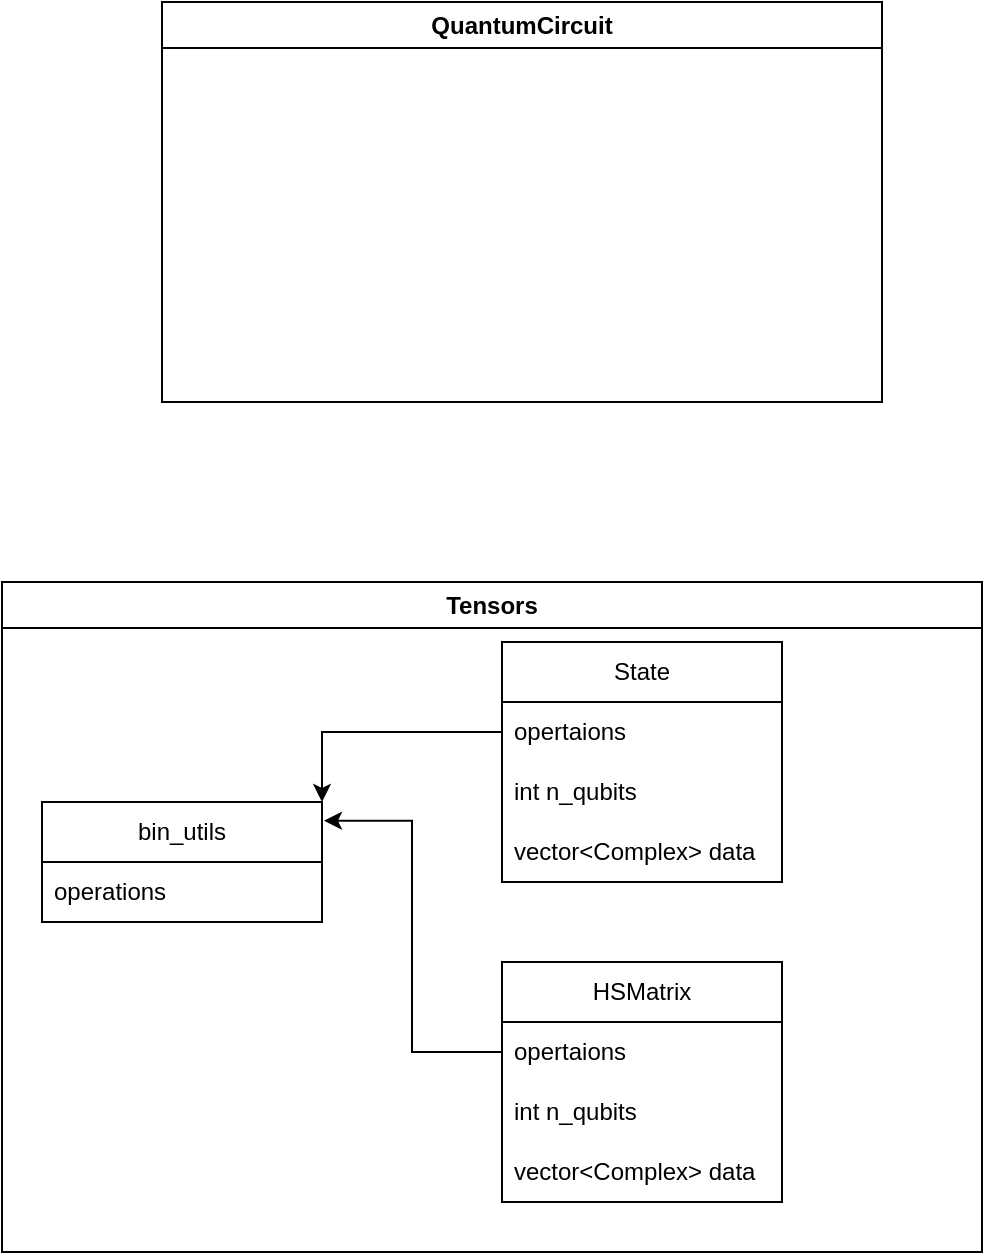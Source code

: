 <mxfile version="24.7.6">
  <diagram name="Page-1" id="x-qG1IfEhME5JwyJ-67E">
    <mxGraphModel dx="1308" dy="1957" grid="1" gridSize="10" guides="1" tooltips="1" connect="1" arrows="1" fold="1" page="1" pageScale="1" pageWidth="850" pageHeight="1100" math="0" shadow="0">
      <root>
        <mxCell id="0" />
        <mxCell id="1" parent="0" />
        <mxCell id="NoPwjyz6uO1jpUqEw4Ve-11" value="&lt;div&gt;Tensors&lt;/div&gt;" style="swimlane;whiteSpace=wrap;html=1;rounded=0;" vertex="1" parent="1">
          <mxGeometry x="50" y="70" width="490" height="335" as="geometry" />
        </mxCell>
        <mxCell id="NoPwjyz6uO1jpUqEw4Ve-1" value="&lt;div&gt;bin_utils&lt;/div&gt;" style="swimlane;fontStyle=0;childLayout=stackLayout;horizontal=1;startSize=30;horizontalStack=0;resizeParent=1;resizeParentMax=0;resizeLast=0;collapsible=1;marginBottom=0;whiteSpace=wrap;html=1;" vertex="1" parent="NoPwjyz6uO1jpUqEw4Ve-11">
          <mxGeometry x="20" y="110" width="140" height="60" as="geometry" />
        </mxCell>
        <mxCell id="NoPwjyz6uO1jpUqEw4Ve-3" value="operations" style="text;strokeColor=none;fillColor=none;align=left;verticalAlign=middle;spacingLeft=4;spacingRight=4;overflow=hidden;points=[[0,0.5],[1,0.5]];portConstraint=eastwest;rotatable=0;whiteSpace=wrap;html=1;" vertex="1" parent="NoPwjyz6uO1jpUqEw4Ve-1">
          <mxGeometry y="30" width="140" height="30" as="geometry" />
        </mxCell>
        <mxCell id="NoPwjyz6uO1jpUqEw4Ve-16" value="State" style="swimlane;fontStyle=0;childLayout=stackLayout;horizontal=1;startSize=30;horizontalStack=0;resizeParent=1;resizeParentMax=0;resizeLast=0;collapsible=1;marginBottom=0;whiteSpace=wrap;html=1;swimlaneLine=1;" vertex="1" parent="NoPwjyz6uO1jpUqEw4Ve-11">
          <mxGeometry x="250" y="30" width="140" height="120" as="geometry" />
        </mxCell>
        <mxCell id="NoPwjyz6uO1jpUqEw4Ve-17" value="&lt;div&gt;opertaions&lt;/div&gt;" style="text;strokeColor=none;fillColor=none;align=left;verticalAlign=middle;spacingLeft=4;spacingRight=4;overflow=hidden;points=[[0,0.5],[1,0.5]];portConstraint=eastwest;rotatable=0;whiteSpace=wrap;html=1;" vertex="1" parent="NoPwjyz6uO1jpUqEw4Ve-16">
          <mxGeometry y="30" width="140" height="30" as="geometry" />
        </mxCell>
        <mxCell id="NoPwjyz6uO1jpUqEw4Ve-18" value="int n_qubits" style="text;strokeColor=none;fillColor=none;align=left;verticalAlign=middle;spacingLeft=4;spacingRight=4;overflow=hidden;points=[[0,0.5],[1,0.5]];portConstraint=eastwest;rotatable=0;whiteSpace=wrap;html=1;" vertex="1" parent="NoPwjyz6uO1jpUqEw4Ve-16">
          <mxGeometry y="60" width="140" height="30" as="geometry" />
        </mxCell>
        <mxCell id="NoPwjyz6uO1jpUqEw4Ve-21" value="&lt;div&gt;vector&amp;lt;Complex&amp;gt; data&lt;/div&gt;" style="text;strokeColor=none;fillColor=none;align=left;verticalAlign=middle;spacingLeft=4;spacingRight=4;overflow=hidden;points=[[0,0.5],[1,0.5]];portConstraint=eastwest;rotatable=0;whiteSpace=wrap;html=1;" vertex="1" parent="NoPwjyz6uO1jpUqEw4Ve-16">
          <mxGeometry y="90" width="140" height="30" as="geometry" />
        </mxCell>
        <mxCell id="NoPwjyz6uO1jpUqEw4Ve-22" value="&lt;div&gt;HSMatrix&lt;/div&gt;" style="swimlane;fontStyle=0;childLayout=stackLayout;horizontal=1;startSize=30;horizontalStack=0;resizeParent=1;resizeParentMax=0;resizeLast=0;collapsible=1;marginBottom=0;whiteSpace=wrap;html=1;swimlaneLine=1;" vertex="1" parent="NoPwjyz6uO1jpUqEw4Ve-11">
          <mxGeometry x="250" y="190" width="140" height="120" as="geometry" />
        </mxCell>
        <mxCell id="NoPwjyz6uO1jpUqEw4Ve-23" value="&lt;div&gt;opertaions&lt;/div&gt;" style="text;strokeColor=none;fillColor=none;align=left;verticalAlign=middle;spacingLeft=4;spacingRight=4;overflow=hidden;points=[[0,0.5],[1,0.5]];portConstraint=eastwest;rotatable=0;whiteSpace=wrap;html=1;" vertex="1" parent="NoPwjyz6uO1jpUqEw4Ve-22">
          <mxGeometry y="30" width="140" height="30" as="geometry" />
        </mxCell>
        <mxCell id="NoPwjyz6uO1jpUqEw4Ve-24" value="int n_qubits" style="text;strokeColor=none;fillColor=none;align=left;verticalAlign=middle;spacingLeft=4;spacingRight=4;overflow=hidden;points=[[0,0.5],[1,0.5]];portConstraint=eastwest;rotatable=0;whiteSpace=wrap;html=1;" vertex="1" parent="NoPwjyz6uO1jpUqEw4Ve-22">
          <mxGeometry y="60" width="140" height="30" as="geometry" />
        </mxCell>
        <mxCell id="NoPwjyz6uO1jpUqEw4Ve-25" value="&lt;div&gt;vector&amp;lt;Complex&amp;gt; data&lt;/div&gt;" style="text;strokeColor=none;fillColor=none;align=left;verticalAlign=middle;spacingLeft=4;spacingRight=4;overflow=hidden;points=[[0,0.5],[1,0.5]];portConstraint=eastwest;rotatable=0;whiteSpace=wrap;html=1;" vertex="1" parent="NoPwjyz6uO1jpUqEw4Ve-22">
          <mxGeometry y="90" width="140" height="30" as="geometry" />
        </mxCell>
        <mxCell id="NoPwjyz6uO1jpUqEw4Ve-26" style="edgeStyle=orthogonalEdgeStyle;rounded=0;orthogonalLoop=1;jettySize=auto;html=1;entryX=1.007;entryY=0.156;entryDx=0;entryDy=0;entryPerimeter=0;" edge="1" parent="NoPwjyz6uO1jpUqEw4Ve-11" source="NoPwjyz6uO1jpUqEw4Ve-23" target="NoPwjyz6uO1jpUqEw4Ve-1">
          <mxGeometry relative="1" as="geometry" />
        </mxCell>
        <mxCell id="NoPwjyz6uO1jpUqEw4Ve-27" style="edgeStyle=orthogonalEdgeStyle;rounded=0;orthogonalLoop=1;jettySize=auto;html=1;entryX=1;entryY=0;entryDx=0;entryDy=0;" edge="1" parent="NoPwjyz6uO1jpUqEw4Ve-11" source="NoPwjyz6uO1jpUqEw4Ve-17" target="NoPwjyz6uO1jpUqEw4Ve-1">
          <mxGeometry relative="1" as="geometry" />
        </mxCell>
        <mxCell id="NoPwjyz6uO1jpUqEw4Ve-28" value="&lt;div&gt;QuantumCircuit&lt;/div&gt;" style="swimlane;whiteSpace=wrap;html=1;" vertex="1" parent="1">
          <mxGeometry x="130" y="-220" width="360" height="200" as="geometry" />
        </mxCell>
      </root>
    </mxGraphModel>
  </diagram>
</mxfile>
